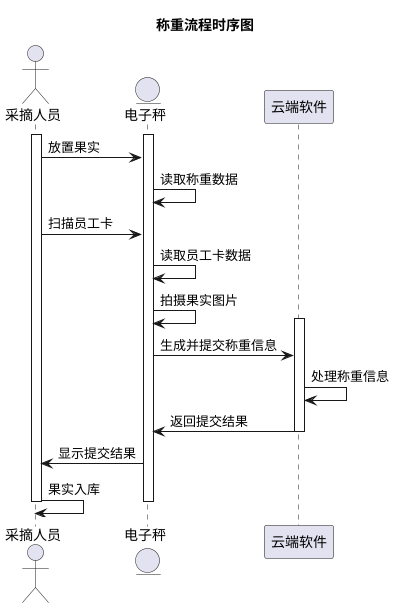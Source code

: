 @startuml 称重流程时序图
title 称重流程时序图

actor 采摘人员 as staff
entity 电子秤 as scale
participant 云端软件 as server

activate staff
activate scale
staff->scale: 放置果实
scale->scale: 读取称重数据
staff->scale: 扫描员工卡
scale->scale: 读取员工卡数据
scale->scale: 拍摄果实图片
activate server
scale->server: 生成并提交称重信息
server->server: 处理称重信息
server->scale: 返回提交结果
deactivate server
scale->staff: 显示提交结果
staff->staff: 果实入库
deactivate scale
deactivate staff
@enduml
